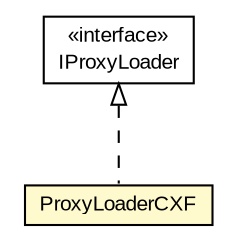 #!/usr/local/bin/dot
#
# Class diagram 
# Generated by UMLGraph version R5_6-24-gf6e263 (http://www.umlgraph.org/)
#

digraph G {
	edge [fontname="arial",fontsize=10,labelfontname="arial",labelfontsize=10];
	node [fontname="arial",fontsize=10,shape=plaintext];
	nodesep=0.25;
	ranksep=0.5;
	// org.miloss.fgsms.presentation.ProxyLoaderCXF
	c898553 [label=<<table title="org.miloss.fgsms.presentation.ProxyLoaderCXF" border="0" cellborder="1" cellspacing="0" cellpadding="2" port="p" bgcolor="lemonChiffon" href="./ProxyLoaderCXF.html">
		<tr><td><table border="0" cellspacing="0" cellpadding="1">
<tr><td align="center" balign="center"> ProxyLoaderCXF </td></tr>
		</table></td></tr>
		</table>>, URL="./ProxyLoaderCXF.html", fontname="arial", fontcolor="black", fontsize=10.0];
	// org.miloss.fgsms.presentation.IProxyLoader
	c898577 [label=<<table title="org.miloss.fgsms.presentation.IProxyLoader" border="0" cellborder="1" cellspacing="0" cellpadding="2" port="p" href="./IProxyLoader.html">
		<tr><td><table border="0" cellspacing="0" cellpadding="1">
<tr><td align="center" balign="center"> &#171;interface&#187; </td></tr>
<tr><td align="center" balign="center"> IProxyLoader </td></tr>
		</table></td></tr>
		</table>>, URL="./IProxyLoader.html", fontname="arial", fontcolor="black", fontsize=10.0];
	//org.miloss.fgsms.presentation.ProxyLoaderCXF implements org.miloss.fgsms.presentation.IProxyLoader
	c898577:p -> c898553:p [dir=back,arrowtail=empty,style=dashed];
}

